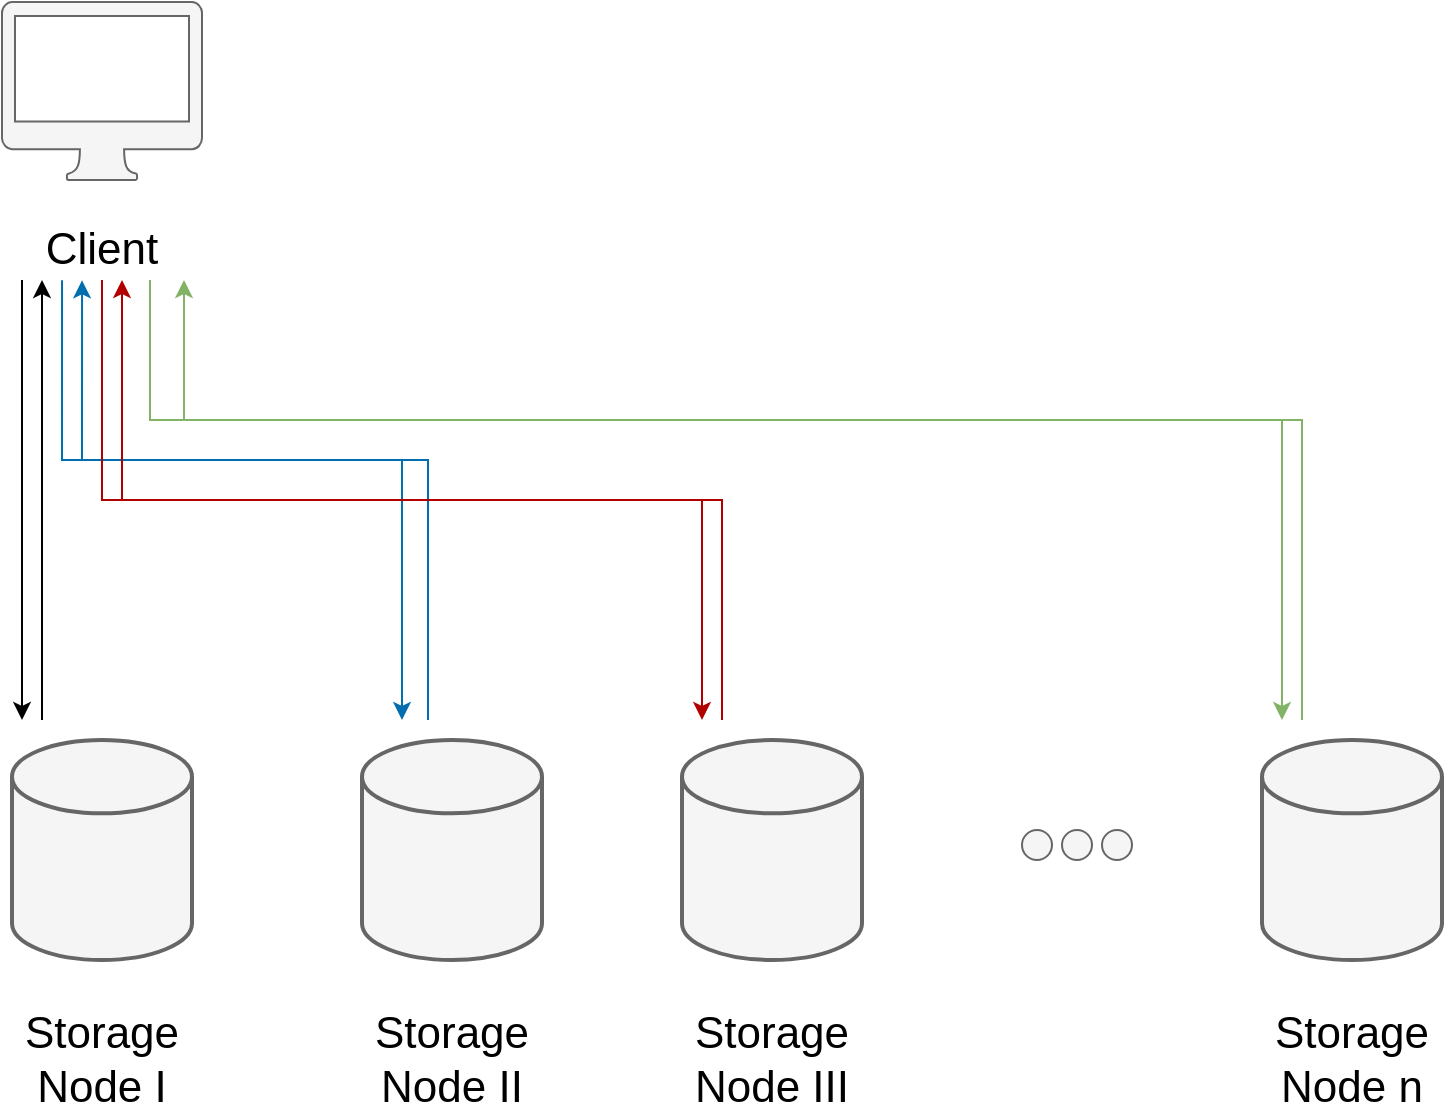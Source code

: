 <mxfile version="27.0.9">
  <diagram name="Página-1" id="QURLjsm2h11-ztj4V1x6">
    <mxGraphModel dx="415" dy="796" grid="1" gridSize="10" guides="1" tooltips="1" connect="1" arrows="1" fold="1" page="1" pageScale="1" pageWidth="827" pageHeight="1169" math="0" shadow="0">
      <root>
        <mxCell id="0" />
        <mxCell id="1" parent="0" />
        <mxCell id="gASbrLWWTuQHlLPoA-dh-2" value="" style="sketch=0;pointerEvents=1;shadow=0;dashed=0;html=1;strokeColor=#666666;fillColor=#f5f5f5;labelPosition=center;verticalLabelPosition=bottom;verticalAlign=top;outlineConnect=0;align=center;shape=mxgraph.office.devices.mac_client;fontColor=#333333;" vertex="1" parent="1">
          <mxGeometry x="40" y="41" width="100" height="89" as="geometry" />
        </mxCell>
        <mxCell id="gASbrLWWTuQHlLPoA-dh-3" value="" style="strokeWidth=2;html=1;shape=mxgraph.flowchart.database;whiteSpace=wrap;fillColor=#f5f5f5;fontColor=#333333;strokeColor=#666666;" vertex="1" parent="1">
          <mxGeometry x="45" y="410" width="90" height="110" as="geometry" />
        </mxCell>
        <mxCell id="gASbrLWWTuQHlLPoA-dh-4" value="" style="strokeWidth=2;html=1;shape=mxgraph.flowchart.database;whiteSpace=wrap;fillColor=#f5f5f5;fontColor=#333333;strokeColor=#666666;" vertex="1" parent="1">
          <mxGeometry x="220" y="410" width="90" height="110" as="geometry" />
        </mxCell>
        <mxCell id="gASbrLWWTuQHlLPoA-dh-5" value="" style="strokeWidth=2;html=1;shape=mxgraph.flowchart.database;whiteSpace=wrap;fillColor=#f5f5f5;fontColor=#333333;strokeColor=#666666;" vertex="1" parent="1">
          <mxGeometry x="380" y="410" width="90" height="110" as="geometry" />
        </mxCell>
        <mxCell id="gASbrLWWTuQHlLPoA-dh-7" value="" style="strokeWidth=2;html=1;shape=mxgraph.flowchart.database;whiteSpace=wrap;fillColor=#f5f5f5;fontColor=#333333;strokeColor=#666666;" vertex="1" parent="1">
          <mxGeometry x="670" y="410" width="90" height="110" as="geometry" />
        </mxCell>
        <mxCell id="gASbrLWWTuQHlLPoA-dh-8" value="" style="ellipse;whiteSpace=wrap;html=1;aspect=fixed;fillColor=#f5f5f5;fontColor=#333333;strokeColor=#666666;" vertex="1" parent="1">
          <mxGeometry x="550" y="455" width="15" height="15" as="geometry" />
        </mxCell>
        <mxCell id="gASbrLWWTuQHlLPoA-dh-11" value="" style="ellipse;whiteSpace=wrap;html=1;aspect=fixed;fillColor=#f5f5f5;fontColor=#333333;strokeColor=#666666;" vertex="1" parent="1">
          <mxGeometry x="570" y="455" width="15" height="15" as="geometry" />
        </mxCell>
        <mxCell id="gASbrLWWTuQHlLPoA-dh-12" value="" style="ellipse;whiteSpace=wrap;html=1;aspect=fixed;fillColor=#f5f5f5;fontColor=#333333;strokeColor=#666666;" vertex="1" parent="1">
          <mxGeometry x="590" y="455" width="15" height="15" as="geometry" />
        </mxCell>
        <mxCell id="gASbrLWWTuQHlLPoA-dh-13" value="&lt;font style=&quot;font-size: 22px;&quot;&gt;Client&lt;/font&gt;" style="text;strokeColor=none;align=center;fillColor=none;html=1;verticalAlign=middle;whiteSpace=wrap;rounded=0;" vertex="1" parent="1">
          <mxGeometry x="60" y="150" width="60" height="30" as="geometry" />
        </mxCell>
        <mxCell id="gASbrLWWTuQHlLPoA-dh-15" value="&lt;font style=&quot;font-size: 22px;&quot;&gt;Storage Node I&lt;/font&gt;" style="text;strokeColor=none;align=center;fillColor=none;html=1;verticalAlign=middle;whiteSpace=wrap;rounded=0;" vertex="1" parent="1">
          <mxGeometry x="40" y="555" width="100" height="30" as="geometry" />
        </mxCell>
        <mxCell id="gASbrLWWTuQHlLPoA-dh-16" value="&lt;font style=&quot;font-size: 22px;&quot;&gt;Storage Node II&lt;/font&gt;" style="text;strokeColor=none;align=center;fillColor=none;html=1;verticalAlign=middle;whiteSpace=wrap;rounded=0;" vertex="1" parent="1">
          <mxGeometry x="215" y="555" width="100" height="30" as="geometry" />
        </mxCell>
        <mxCell id="gASbrLWWTuQHlLPoA-dh-17" value="&lt;font style=&quot;font-size: 22px;&quot;&gt;Storage Node III&lt;/font&gt;" style="text;strokeColor=none;align=center;fillColor=none;html=1;verticalAlign=middle;whiteSpace=wrap;rounded=0;" vertex="1" parent="1">
          <mxGeometry x="375" y="555" width="100" height="30" as="geometry" />
        </mxCell>
        <mxCell id="gASbrLWWTuQHlLPoA-dh-18" value="&lt;font style=&quot;font-size: 22px;&quot;&gt;Storage Node n&lt;/font&gt;" style="text;strokeColor=none;align=center;fillColor=none;html=1;verticalAlign=middle;whiteSpace=wrap;rounded=0;" vertex="1" parent="1">
          <mxGeometry x="665" y="555" width="100" height="30" as="geometry" />
        </mxCell>
        <mxCell id="gASbrLWWTuQHlLPoA-dh-21" value="" style="endArrow=classic;html=1;rounded=0;" edge="1" parent="1">
          <mxGeometry width="50" height="50" relative="1" as="geometry">
            <mxPoint x="50" y="180" as="sourcePoint" />
            <mxPoint x="50" y="400" as="targetPoint" />
          </mxGeometry>
        </mxCell>
        <mxCell id="gASbrLWWTuQHlLPoA-dh-22" value="" style="endArrow=classic;html=1;rounded=0;" edge="1" parent="1">
          <mxGeometry width="50" height="50" relative="1" as="geometry">
            <mxPoint x="60" y="400" as="sourcePoint" />
            <mxPoint x="60" y="180" as="targetPoint" />
          </mxGeometry>
        </mxCell>
        <mxCell id="gASbrLWWTuQHlLPoA-dh-26" value="" style="endArrow=classic;html=1;rounded=0;fillColor=#1ba1e2;strokeColor=#006EAF;exitX=0.167;exitY=1.006;exitDx=0;exitDy=0;exitPerimeter=0;" edge="1" parent="1" source="gASbrLWWTuQHlLPoA-dh-13">
          <mxGeometry width="50" height="50" relative="1" as="geometry">
            <mxPoint x="430" y="350" as="sourcePoint" />
            <mxPoint x="240" y="400" as="targetPoint" />
            <Array as="points">
              <mxPoint x="70" y="270" />
              <mxPoint x="240" y="270" />
            </Array>
          </mxGeometry>
        </mxCell>
        <mxCell id="gASbrLWWTuQHlLPoA-dh-27" value="" style="endArrow=classic;html=1;rounded=0;fillColor=#1ba1e2;strokeColor=#006EAF;exitX=0.617;exitY=1.1;exitDx=0;exitDy=0;exitPerimeter=0;entryX=0.334;entryY=1.006;entryDx=0;entryDy=0;entryPerimeter=0;" edge="1" parent="1" target="gASbrLWWTuQHlLPoA-dh-13">
          <mxGeometry width="50" height="50" relative="1" as="geometry">
            <mxPoint x="253" y="400" as="sourcePoint" />
            <mxPoint x="110" y="183" as="targetPoint" />
            <Array as="points">
              <mxPoint x="253" y="270" />
              <mxPoint x="80" y="270" />
            </Array>
          </mxGeometry>
        </mxCell>
        <mxCell id="gASbrLWWTuQHlLPoA-dh-30" value="" style="endArrow=classic;html=1;rounded=0;fillColor=#e51400;strokeColor=#B20000;exitX=0.167;exitY=1.006;exitDx=0;exitDy=0;exitPerimeter=0;" edge="1" parent="1">
          <mxGeometry width="50" height="50" relative="1" as="geometry">
            <mxPoint x="90" y="180" as="sourcePoint" />
            <mxPoint x="390" y="400" as="targetPoint" />
            <Array as="points">
              <mxPoint x="90" y="290" />
              <mxPoint x="390" y="290" />
            </Array>
          </mxGeometry>
        </mxCell>
        <mxCell id="gASbrLWWTuQHlLPoA-dh-31" value="" style="endArrow=classic;html=1;rounded=0;fillColor=#e51400;strokeColor=#B20000;exitX=0.167;exitY=1.006;exitDx=0;exitDy=0;exitPerimeter=0;" edge="1" parent="1">
          <mxGeometry width="50" height="50" relative="1" as="geometry">
            <mxPoint x="400" y="400" as="sourcePoint" />
            <mxPoint x="100" y="180" as="targetPoint" />
            <Array as="points">
              <mxPoint x="400" y="290" />
              <mxPoint x="100" y="290" />
            </Array>
          </mxGeometry>
        </mxCell>
        <mxCell id="gASbrLWWTuQHlLPoA-dh-34" value="" style="endArrow=classic;html=1;rounded=0;fillColor=#d5e8d4;strokeColor=#82b366;exitX=0.167;exitY=1.006;exitDx=0;exitDy=0;exitPerimeter=0;gradientColor=#97d077;" edge="1" parent="1">
          <mxGeometry width="50" height="50" relative="1" as="geometry">
            <mxPoint x="114" y="180" as="sourcePoint" />
            <mxPoint x="680" y="400" as="targetPoint" />
            <Array as="points">
              <mxPoint x="114" y="250" />
              <mxPoint x="680" y="250" />
            </Array>
          </mxGeometry>
        </mxCell>
        <mxCell id="gASbrLWWTuQHlLPoA-dh-35" value="" style="endArrow=classic;html=1;rounded=0;fillColor=#d5e8d4;strokeColor=#82b366;gradientColor=#97d077;" edge="1" parent="1">
          <mxGeometry width="50" height="50" relative="1" as="geometry">
            <mxPoint x="690" y="400" as="sourcePoint" />
            <mxPoint x="131" y="180" as="targetPoint" />
            <Array as="points">
              <mxPoint x="690" y="250" />
              <mxPoint x="131" y="250" />
            </Array>
          </mxGeometry>
        </mxCell>
      </root>
    </mxGraphModel>
  </diagram>
</mxfile>

